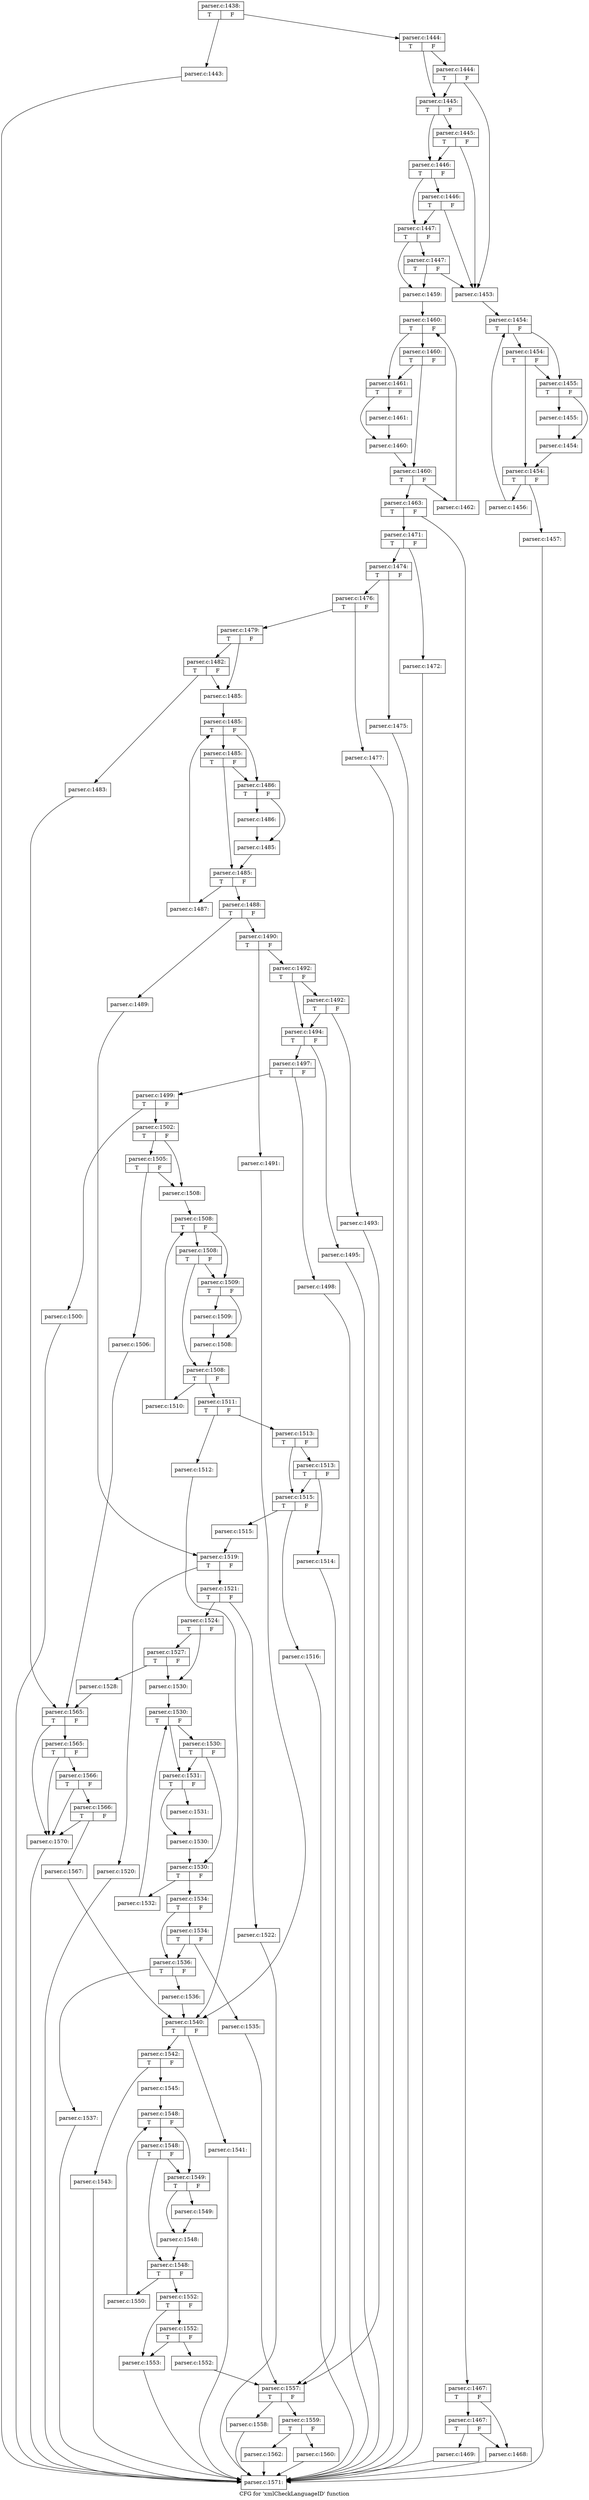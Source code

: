 digraph "CFG for 'xmlCheckLanguageID' function" {
	label="CFG for 'xmlCheckLanguageID' function";

	Node0x55d73b6bf7d0 [shape=record,label="{parser.c:1438:|{<s0>T|<s1>F}}"];
	Node0x55d73b6bf7d0 -> Node0x55d73b6da2f0;
	Node0x55d73b6bf7d0 -> Node0x55d73b6da340;
	Node0x55d73b6da2f0 [shape=record,label="{parser.c:1443:}"];
	Node0x55d73b6da2f0 -> Node0x55d73b6c6250;
	Node0x55d73b6da340 [shape=record,label="{parser.c:1444:|{<s0>T|<s1>F}}"];
	Node0x55d73b6da340 -> Node0x55d73b6daa90;
	Node0x55d73b6da340 -> Node0x55d73b6daa10;
	Node0x55d73b6daa90 [shape=record,label="{parser.c:1444:|{<s0>T|<s1>F}}"];
	Node0x55d73b6daa90 -> Node0x55d73b6da870;
	Node0x55d73b6daa90 -> Node0x55d73b6daa10;
	Node0x55d73b6daa10 [shape=record,label="{parser.c:1445:|{<s0>T|<s1>F}}"];
	Node0x55d73b6daa10 -> Node0x55d73b6db370;
	Node0x55d73b6daa10 -> Node0x55d73b6da990;
	Node0x55d73b6db370 [shape=record,label="{parser.c:1445:|{<s0>T|<s1>F}}"];
	Node0x55d73b6db370 -> Node0x55d73b6da870;
	Node0x55d73b6db370 -> Node0x55d73b6da990;
	Node0x55d73b6da990 [shape=record,label="{parser.c:1446:|{<s0>T|<s1>F}}"];
	Node0x55d73b6da990 -> Node0x55d73b6dbb30;
	Node0x55d73b6da990 -> Node0x55d73b6da910;
	Node0x55d73b6dbb30 [shape=record,label="{parser.c:1446:|{<s0>T|<s1>F}}"];
	Node0x55d73b6dbb30 -> Node0x55d73b6da870;
	Node0x55d73b6dbb30 -> Node0x55d73b6da910;
	Node0x55d73b6da910 [shape=record,label="{parser.c:1447:|{<s0>T|<s1>F}}"];
	Node0x55d73b6da910 -> Node0x55d73b6dc2f0;
	Node0x55d73b6da910 -> Node0x55d73b6da8c0;
	Node0x55d73b6dc2f0 [shape=record,label="{parser.c:1447:|{<s0>T|<s1>F}}"];
	Node0x55d73b6dc2f0 -> Node0x55d73b6da870;
	Node0x55d73b6dc2f0 -> Node0x55d73b6da8c0;
	Node0x55d73b6da870 [shape=record,label="{parser.c:1453:}"];
	Node0x55d73b6da870 -> Node0x55d73b6dcd60;
	Node0x55d73b6dcd60 [shape=record,label="{parser.c:1454:|{<s0>T|<s1>F}}"];
	Node0x55d73b6dcd60 -> Node0x55d73b6dd0e0;
	Node0x55d73b6dcd60 -> Node0x55d73b6dd090;
	Node0x55d73b6dd0e0 [shape=record,label="{parser.c:1454:|{<s0>T|<s1>F}}"];
	Node0x55d73b6dd0e0 -> Node0x55d73b6dd040;
	Node0x55d73b6dd0e0 -> Node0x55d73b6dd090;
	Node0x55d73b6dd090 [shape=record,label="{parser.c:1455:|{<s0>T|<s1>F}}"];
	Node0x55d73b6dd090 -> Node0x55d73b6dd980;
	Node0x55d73b6dd090 -> Node0x55d73b6dd930;
	Node0x55d73b6dd980 [shape=record,label="{parser.c:1455:}"];
	Node0x55d73b6dd980 -> Node0x55d73b6dd930;
	Node0x55d73b6dd930 [shape=record,label="{parser.c:1454:}"];
	Node0x55d73b6dd930 -> Node0x55d73b6dd040;
	Node0x55d73b6dd040 [shape=record,label="{parser.c:1454:|{<s0>T|<s1>F}}"];
	Node0x55d73b6dd040 -> Node0x55d73b6503b0;
	Node0x55d73b6dd040 -> Node0x55d73b6d9330;
	Node0x55d73b6503b0 [shape=record,label="{parser.c:1456:}"];
	Node0x55d73b6503b0 -> Node0x55d73b6dcd60;
	Node0x55d73b6d9330 [shape=record,label="{parser.c:1457:}"];
	Node0x55d73b6d9330 -> Node0x55d73b6c6250;
	Node0x55d73b6da8c0 [shape=record,label="{parser.c:1459:}"];
	Node0x55d73b6da8c0 -> Node0x55d73b6e0aa0;
	Node0x55d73b6e0aa0 [shape=record,label="{parser.c:1460:|{<s0>T|<s1>F}}"];
	Node0x55d73b6e0aa0 -> Node0x55d73b6e0de0;
	Node0x55d73b6e0aa0 -> Node0x55d73b6e0d90;
	Node0x55d73b6e0de0 [shape=record,label="{parser.c:1460:|{<s0>T|<s1>F}}"];
	Node0x55d73b6e0de0 -> Node0x55d73b6e0d40;
	Node0x55d73b6e0de0 -> Node0x55d73b6e0d90;
	Node0x55d73b6e0d90 [shape=record,label="{parser.c:1461:|{<s0>T|<s1>F}}"];
	Node0x55d73b6e0d90 -> Node0x55d73b6e15c0;
	Node0x55d73b6e0d90 -> Node0x55d73b6e1570;
	Node0x55d73b6e15c0 [shape=record,label="{parser.c:1461:}"];
	Node0x55d73b6e15c0 -> Node0x55d73b6e1570;
	Node0x55d73b6e1570 [shape=record,label="{parser.c:1460:}"];
	Node0x55d73b6e1570 -> Node0x55d73b6e0d40;
	Node0x55d73b6e0d40 [shape=record,label="{parser.c:1460:|{<s0>T|<s1>F}}"];
	Node0x55d73b6e0d40 -> Node0x55d73b6e1e80;
	Node0x55d73b6e0d40 -> Node0x55d73b6e0cc0;
	Node0x55d73b6e1e80 [shape=record,label="{parser.c:1462:}"];
	Node0x55d73b6e1e80 -> Node0x55d73b6e0aa0;
	Node0x55d73b6e0cc0 [shape=record,label="{parser.c:1463:|{<s0>T|<s1>F}}"];
	Node0x55d73b6e0cc0 -> Node0x55d73b6e21a0;
	Node0x55d73b6e0cc0 -> Node0x55d73b6e21f0;
	Node0x55d73b6e21a0 [shape=record,label="{parser.c:1467:|{<s0>T|<s1>F}}"];
	Node0x55d73b6e21a0 -> Node0x55d73b6e27f0;
	Node0x55d73b6e21a0 -> Node0x55d73b6e2890;
	Node0x55d73b6e2890 [shape=record,label="{parser.c:1467:|{<s0>T|<s1>F}}"];
	Node0x55d73b6e2890 -> Node0x55d73b6e27f0;
	Node0x55d73b6e2890 -> Node0x55d73b6e2840;
	Node0x55d73b6e27f0 [shape=record,label="{parser.c:1468:}"];
	Node0x55d73b6e27f0 -> Node0x55d73b6c6250;
	Node0x55d73b6e2840 [shape=record,label="{parser.c:1469:}"];
	Node0x55d73b6e2840 -> Node0x55d73b6c6250;
	Node0x55d73b6e21f0 [shape=record,label="{parser.c:1471:|{<s0>T|<s1>F}}"];
	Node0x55d73b6e21f0 -> Node0x55d73b6e34e0;
	Node0x55d73b6e21f0 -> Node0x55d73b6e3530;
	Node0x55d73b6e34e0 [shape=record,label="{parser.c:1472:}"];
	Node0x55d73b6e34e0 -> Node0x55d73b6c6250;
	Node0x55d73b6e3530 [shape=record,label="{parser.c:1474:|{<s0>T|<s1>F}}"];
	Node0x55d73b6e3530 -> Node0x55d73b6e3bc0;
	Node0x55d73b6e3530 -> Node0x55d73b6e3c10;
	Node0x55d73b6e3bc0 [shape=record,label="{parser.c:1475:}"];
	Node0x55d73b6e3bc0 -> Node0x55d73b6c6250;
	Node0x55d73b6e3c10 [shape=record,label="{parser.c:1476:|{<s0>T|<s1>F}}"];
	Node0x55d73b6e3c10 -> Node0x55d73b6e4220;
	Node0x55d73b6e3c10 -> Node0x55d73b6e4270;
	Node0x55d73b6e4220 [shape=record,label="{parser.c:1477:}"];
	Node0x55d73b6e4220 -> Node0x55d73b6c6250;
	Node0x55d73b6e4270 [shape=record,label="{parser.c:1479:|{<s0>T|<s1>F}}"];
	Node0x55d73b6e4270 -> Node0x55d73b6e4c60;
	Node0x55d73b6e4270 -> Node0x55d73b6e4c10;
	Node0x55d73b6e4c60 [shape=record,label="{parser.c:1482:|{<s0>T|<s1>F}}"];
	Node0x55d73b6e4c60 -> Node0x55d73b6e4bc0;
	Node0x55d73b6e4c60 -> Node0x55d73b6e4c10;
	Node0x55d73b6e4bc0 [shape=record,label="{parser.c:1483:}"];
	Node0x55d73b6e4bc0 -> Node0x55d73b6e5c70;
	Node0x55d73b6e4c10 [shape=record,label="{parser.c:1485:}"];
	Node0x55d73b6e4c10 -> Node0x55d73b6e5d50;
	Node0x55d73b6e5d50 [shape=record,label="{parser.c:1485:|{<s0>T|<s1>F}}"];
	Node0x55d73b6e5d50 -> Node0x55d73b6e6090;
	Node0x55d73b6e5d50 -> Node0x55d73b6e6040;
	Node0x55d73b6e6090 [shape=record,label="{parser.c:1485:|{<s0>T|<s1>F}}"];
	Node0x55d73b6e6090 -> Node0x55d73b6e5ff0;
	Node0x55d73b6e6090 -> Node0x55d73b6e6040;
	Node0x55d73b6e6040 [shape=record,label="{parser.c:1486:|{<s0>T|<s1>F}}"];
	Node0x55d73b6e6040 -> Node0x55d73b6e6870;
	Node0x55d73b6e6040 -> Node0x55d73b6e6820;
	Node0x55d73b6e6870 [shape=record,label="{parser.c:1486:}"];
	Node0x55d73b6e6870 -> Node0x55d73b6e6820;
	Node0x55d73b6e6820 [shape=record,label="{parser.c:1485:}"];
	Node0x55d73b6e6820 -> Node0x55d73b6e5ff0;
	Node0x55d73b6e5ff0 [shape=record,label="{parser.c:1485:|{<s0>T|<s1>F}}"];
	Node0x55d73b6e5ff0 -> Node0x55d73b6e7130;
	Node0x55d73b6e5ff0 -> Node0x55d73b6e5f70;
	Node0x55d73b6e7130 [shape=record,label="{parser.c:1487:}"];
	Node0x55d73b6e7130 -> Node0x55d73b6e5d50;
	Node0x55d73b6e5f70 [shape=record,label="{parser.c:1488:|{<s0>T|<s1>F}}"];
	Node0x55d73b6e5f70 -> Node0x55d73b6e7450;
	Node0x55d73b6e5f70 -> Node0x55d73b6e74a0;
	Node0x55d73b6e7450 [shape=record,label="{parser.c:1489:}"];
	Node0x55d73b6e7450 -> Node0x55d73b6e7980;
	Node0x55d73b6e74a0 [shape=record,label="{parser.c:1490:|{<s0>T|<s1>F}}"];
	Node0x55d73b6e74a0 -> Node0x55d73b6e7aa0;
	Node0x55d73b6e74a0 -> Node0x55d73b6e7af0;
	Node0x55d73b6e7aa0 [shape=record,label="{parser.c:1491:}"];
	Node0x55d73b6e7aa0 -> Node0x55d73b6e7fd0;
	Node0x55d73b6e7af0 [shape=record,label="{parser.c:1492:|{<s0>T|<s1>F}}"];
	Node0x55d73b6e7af0 -> Node0x55d73b6e8190;
	Node0x55d73b6e7af0 -> Node0x55d73b6e8140;
	Node0x55d73b6e8190 [shape=record,label="{parser.c:1492:|{<s0>T|<s1>F}}"];
	Node0x55d73b6e8190 -> Node0x55d73b6e80f0;
	Node0x55d73b6e8190 -> Node0x55d73b6e8140;
	Node0x55d73b6e80f0 [shape=record,label="{parser.c:1493:}"];
	Node0x55d73b6e80f0 -> Node0x55d73b6e8ae0;
	Node0x55d73b6e8140 [shape=record,label="{parser.c:1494:|{<s0>T|<s1>F}}"];
	Node0x55d73b6e8140 -> Node0x55d73b6e8c30;
	Node0x55d73b6e8140 -> Node0x55d73b6e8c80;
	Node0x55d73b6e8c30 [shape=record,label="{parser.c:1495:}"];
	Node0x55d73b6e8c30 -> Node0x55d73b6c6250;
	Node0x55d73b6e8c80 [shape=record,label="{parser.c:1497:|{<s0>T|<s1>F}}"];
	Node0x55d73b6e8c80 -> Node0x55d73b6dea90;
	Node0x55d73b6e8c80 -> Node0x55d73b6deae0;
	Node0x55d73b6dea90 [shape=record,label="{parser.c:1498:}"];
	Node0x55d73b6dea90 -> Node0x55d73b6c6250;
	Node0x55d73b6deae0 [shape=record,label="{parser.c:1499:|{<s0>T|<s1>F}}"];
	Node0x55d73b6deae0 -> Node0x55d73b6df0f0;
	Node0x55d73b6deae0 -> Node0x55d73b6df140;
	Node0x55d73b6df0f0 [shape=record,label="{parser.c:1500:}"];
	Node0x55d73b6df0f0 -> Node0x55d73b6c6250;
	Node0x55d73b6df140 [shape=record,label="{parser.c:1502:|{<s0>T|<s1>F}}"];
	Node0x55d73b6df140 -> Node0x55d73b6eb400;
	Node0x55d73b6df140 -> Node0x55d73b6eb3b0;
	Node0x55d73b6eb400 [shape=record,label="{parser.c:1505:|{<s0>T|<s1>F}}"];
	Node0x55d73b6eb400 -> Node0x55d73b6eb360;
	Node0x55d73b6eb400 -> Node0x55d73b6eb3b0;
	Node0x55d73b6eb360 [shape=record,label="{parser.c:1506:}"];
	Node0x55d73b6eb360 -> Node0x55d73b6e5c70;
	Node0x55d73b6eb3b0 [shape=record,label="{parser.c:1508:}"];
	Node0x55d73b6eb3b0 -> Node0x55d73b6ebca0;
	Node0x55d73b6ebca0 [shape=record,label="{parser.c:1508:|{<s0>T|<s1>F}}"];
	Node0x55d73b6ebca0 -> Node0x55d73b6ebfe0;
	Node0x55d73b6ebca0 -> Node0x55d73b6ebf90;
	Node0x55d73b6ebfe0 [shape=record,label="{parser.c:1508:|{<s0>T|<s1>F}}"];
	Node0x55d73b6ebfe0 -> Node0x55d73b6ebf40;
	Node0x55d73b6ebfe0 -> Node0x55d73b6ebf90;
	Node0x55d73b6ebf90 [shape=record,label="{parser.c:1509:|{<s0>T|<s1>F}}"];
	Node0x55d73b6ebf90 -> Node0x55d73b6ec7c0;
	Node0x55d73b6ebf90 -> Node0x55d73b6ec770;
	Node0x55d73b6ec7c0 [shape=record,label="{parser.c:1509:}"];
	Node0x55d73b6ec7c0 -> Node0x55d73b6ec770;
	Node0x55d73b6ec770 [shape=record,label="{parser.c:1508:}"];
	Node0x55d73b6ec770 -> Node0x55d73b6ebf40;
	Node0x55d73b6ebf40 [shape=record,label="{parser.c:1508:|{<s0>T|<s1>F}}"];
	Node0x55d73b6ebf40 -> Node0x55d73b6ed080;
	Node0x55d73b6ebf40 -> Node0x55d73b6ebec0;
	Node0x55d73b6ed080 [shape=record,label="{parser.c:1510:}"];
	Node0x55d73b6ed080 -> Node0x55d73b6ebca0;
	Node0x55d73b6ebec0 [shape=record,label="{parser.c:1511:|{<s0>T|<s1>F}}"];
	Node0x55d73b6ebec0 -> Node0x55d73b6ed3a0;
	Node0x55d73b6ebec0 -> Node0x55d73b6ed3f0;
	Node0x55d73b6ed3a0 [shape=record,label="{parser.c:1512:}"];
	Node0x55d73b6ed3a0 -> Node0x55d73b6e7fd0;
	Node0x55d73b6ed3f0 [shape=record,label="{parser.c:1513:|{<s0>T|<s1>F}}"];
	Node0x55d73b6ed3f0 -> Node0x55d73b6eda40;
	Node0x55d73b6ed3f0 -> Node0x55d73b6ed9f0;
	Node0x55d73b6eda40 [shape=record,label="{parser.c:1513:|{<s0>T|<s1>F}}"];
	Node0x55d73b6eda40 -> Node0x55d73b6ed9a0;
	Node0x55d73b6eda40 -> Node0x55d73b6ed9f0;
	Node0x55d73b6ed9a0 [shape=record,label="{parser.c:1514:}"];
	Node0x55d73b6ed9a0 -> Node0x55d73b6e8ae0;
	Node0x55d73b6ed9f0 [shape=record,label="{parser.c:1515:|{<s0>T|<s1>F}}"];
	Node0x55d73b6ed9f0 -> Node0x55d73b6ee450;
	Node0x55d73b6ed9f0 -> Node0x55d73b6ee4a0;
	Node0x55d73b6ee450 [shape=record,label="{parser.c:1516:}"];
	Node0x55d73b6ee450 -> Node0x55d73b6c6250;
	Node0x55d73b6ee4a0 [shape=record,label="{parser.c:1515:}"];
	Node0x55d73b6ee4a0 -> Node0x55d73b6e7980;
	Node0x55d73b6e7980 [shape=record,label="{parser.c:1519:|{<s0>T|<s1>F}}"];
	Node0x55d73b6e7980 -> Node0x55d73b6eeb90;
	Node0x55d73b6e7980 -> Node0x55d73b6eebe0;
	Node0x55d73b6eeb90 [shape=record,label="{parser.c:1520:}"];
	Node0x55d73b6eeb90 -> Node0x55d73b6c6250;
	Node0x55d73b6eebe0 [shape=record,label="{parser.c:1521:|{<s0>T|<s1>F}}"];
	Node0x55d73b6eebe0 -> Node0x55d73b6ef1f0;
	Node0x55d73b6eebe0 -> Node0x55d73b6ef240;
	Node0x55d73b6ef1f0 [shape=record,label="{parser.c:1522:}"];
	Node0x55d73b6ef1f0 -> Node0x55d73b6c6250;
	Node0x55d73b6ef240 [shape=record,label="{parser.c:1524:|{<s0>T|<s1>F}}"];
	Node0x55d73b6ef240 -> Node0x55d73b6efc30;
	Node0x55d73b6ef240 -> Node0x55d73b6efbe0;
	Node0x55d73b6efc30 [shape=record,label="{parser.c:1527:|{<s0>T|<s1>F}}"];
	Node0x55d73b6efc30 -> Node0x55d73b6efb90;
	Node0x55d73b6efc30 -> Node0x55d73b6efbe0;
	Node0x55d73b6efb90 [shape=record,label="{parser.c:1528:}"];
	Node0x55d73b6efb90 -> Node0x55d73b6e5c70;
	Node0x55d73b6efbe0 [shape=record,label="{parser.c:1530:}"];
	Node0x55d73b6efbe0 -> Node0x55d73b6f04d0;
	Node0x55d73b6f04d0 [shape=record,label="{parser.c:1530:|{<s0>T|<s1>F}}"];
	Node0x55d73b6f04d0 -> Node0x55d73b6f0810;
	Node0x55d73b6f04d0 -> Node0x55d73b6f07c0;
	Node0x55d73b6f0810 [shape=record,label="{parser.c:1530:|{<s0>T|<s1>F}}"];
	Node0x55d73b6f0810 -> Node0x55d73b6f0770;
	Node0x55d73b6f0810 -> Node0x55d73b6f07c0;
	Node0x55d73b6f07c0 [shape=record,label="{parser.c:1531:|{<s0>T|<s1>F}}"];
	Node0x55d73b6f07c0 -> Node0x55d73b6f0ff0;
	Node0x55d73b6f07c0 -> Node0x55d73b6f0fa0;
	Node0x55d73b6f0ff0 [shape=record,label="{parser.c:1531:}"];
	Node0x55d73b6f0ff0 -> Node0x55d73b6f0fa0;
	Node0x55d73b6f0fa0 [shape=record,label="{parser.c:1530:}"];
	Node0x55d73b6f0fa0 -> Node0x55d73b6f0770;
	Node0x55d73b6f0770 [shape=record,label="{parser.c:1530:|{<s0>T|<s1>F}}"];
	Node0x55d73b6f0770 -> Node0x55d73b6f18b0;
	Node0x55d73b6f0770 -> Node0x55d73b6f06f0;
	Node0x55d73b6f18b0 [shape=record,label="{parser.c:1532:}"];
	Node0x55d73b6f18b0 -> Node0x55d73b6f04d0;
	Node0x55d73b6f06f0 [shape=record,label="{parser.c:1534:|{<s0>T|<s1>F}}"];
	Node0x55d73b6f06f0 -> Node0x55d73b6f1c70;
	Node0x55d73b6f06f0 -> Node0x55d73b6f1c20;
	Node0x55d73b6f1c70 [shape=record,label="{parser.c:1534:|{<s0>T|<s1>F}}"];
	Node0x55d73b6f1c70 -> Node0x55d73b6f1bd0;
	Node0x55d73b6f1c70 -> Node0x55d73b6f1c20;
	Node0x55d73b6f1bd0 [shape=record,label="{parser.c:1535:}"];
	Node0x55d73b6f1bd0 -> Node0x55d73b6e8ae0;
	Node0x55d73b6f1c20 [shape=record,label="{parser.c:1536:|{<s0>T|<s1>F}}"];
	Node0x55d73b6f1c20 -> Node0x55d73b6f2680;
	Node0x55d73b6f1c20 -> Node0x55d73b6f26d0;
	Node0x55d73b6f2680 [shape=record,label="{parser.c:1537:}"];
	Node0x55d73b6f2680 -> Node0x55d73b6c6250;
	Node0x55d73b6f26d0 [shape=record,label="{parser.c:1536:}"];
	Node0x55d73b6f26d0 -> Node0x55d73b6e7fd0;
	Node0x55d73b6e7fd0 [shape=record,label="{parser.c:1540:|{<s0>T|<s1>F}}"];
	Node0x55d73b6e7fd0 -> Node0x55d73b6f2dc0;
	Node0x55d73b6e7fd0 -> Node0x55d73b6f2e10;
	Node0x55d73b6f2dc0 [shape=record,label="{parser.c:1541:}"];
	Node0x55d73b6f2dc0 -> Node0x55d73b6c6250;
	Node0x55d73b6f2e10 [shape=record,label="{parser.c:1542:|{<s0>T|<s1>F}}"];
	Node0x55d73b6f2e10 -> Node0x55d73b6f3420;
	Node0x55d73b6f2e10 -> Node0x55d73b6f3470;
	Node0x55d73b6f3420 [shape=record,label="{parser.c:1543:}"];
	Node0x55d73b6f3420 -> Node0x55d73b6c6250;
	Node0x55d73b6f3470 [shape=record,label="{parser.c:1545:}"];
	Node0x55d73b6f3470 -> Node0x55d73b6f3d50;
	Node0x55d73b6f3d50 [shape=record,label="{parser.c:1548:|{<s0>T|<s1>F}}"];
	Node0x55d73b6f3d50 -> Node0x55d73b6f4090;
	Node0x55d73b6f3d50 -> Node0x55d73b6f4040;
	Node0x55d73b6f4090 [shape=record,label="{parser.c:1548:|{<s0>T|<s1>F}}"];
	Node0x55d73b6f4090 -> Node0x55d73b6f3ff0;
	Node0x55d73b6f4090 -> Node0x55d73b6f4040;
	Node0x55d73b6f4040 [shape=record,label="{parser.c:1549:|{<s0>T|<s1>F}}"];
	Node0x55d73b6f4040 -> Node0x55d73b6f4870;
	Node0x55d73b6f4040 -> Node0x55d73b6f4820;
	Node0x55d73b6f4870 [shape=record,label="{parser.c:1549:}"];
	Node0x55d73b6f4870 -> Node0x55d73b6f4820;
	Node0x55d73b6f4820 [shape=record,label="{parser.c:1548:}"];
	Node0x55d73b6f4820 -> Node0x55d73b6f3ff0;
	Node0x55d73b6f3ff0 [shape=record,label="{parser.c:1548:|{<s0>T|<s1>F}}"];
	Node0x55d73b6f3ff0 -> Node0x55d73b6f5130;
	Node0x55d73b6f3ff0 -> Node0x55d73b6f3f70;
	Node0x55d73b6f5130 [shape=record,label="{parser.c:1550:}"];
	Node0x55d73b6f5130 -> Node0x55d73b6f3d50;
	Node0x55d73b6f3f70 [shape=record,label="{parser.c:1552:|{<s0>T|<s1>F}}"];
	Node0x55d73b6f3f70 -> Node0x55d73b6f5450;
	Node0x55d73b6f3f70 -> Node0x55d73b6f54f0;
	Node0x55d73b6f54f0 [shape=record,label="{parser.c:1552:|{<s0>T|<s1>F}}"];
	Node0x55d73b6f54f0 -> Node0x55d73b6f5450;
	Node0x55d73b6f54f0 -> Node0x55d73b6f54a0;
	Node0x55d73b6f5450 [shape=record,label="{parser.c:1553:}"];
	Node0x55d73b6f5450 -> Node0x55d73b6c6250;
	Node0x55d73b6f54a0 [shape=record,label="{parser.c:1552:}"];
	Node0x55d73b6f54a0 -> Node0x55d73b6e8ae0;
	Node0x55d73b6e8ae0 [shape=record,label="{parser.c:1557:|{<s0>T|<s1>F}}"];
	Node0x55d73b6e8ae0 -> Node0x55d73b6f6040;
	Node0x55d73b6e8ae0 -> Node0x55d73b6f6090;
	Node0x55d73b6f6040 [shape=record,label="{parser.c:1558:}"];
	Node0x55d73b6f6040 -> Node0x55d73b6c6250;
	Node0x55d73b6f6090 [shape=record,label="{parser.c:1559:|{<s0>T|<s1>F}}"];
	Node0x55d73b6f6090 -> Node0x55d73b6f66a0;
	Node0x55d73b6f6090 -> Node0x55d73b6f66f0;
	Node0x55d73b6f66a0 [shape=record,label="{parser.c:1560:}"];
	Node0x55d73b6f66a0 -> Node0x55d73b6c6250;
	Node0x55d73b6f66f0 [shape=record,label="{parser.c:1562:}"];
	Node0x55d73b6f66f0 -> Node0x55d73b6c6250;
	Node0x55d73b6e5c70 [shape=record,label="{parser.c:1565:|{<s0>T|<s1>F}}"];
	Node0x55d73b6e5c70 -> Node0x55d73b6f6f90;
	Node0x55d73b6e5c70 -> Node0x55d73b6f6ec0;
	Node0x55d73b6f6f90 [shape=record,label="{parser.c:1565:|{<s0>T|<s1>F}}"];
	Node0x55d73b6f6f90 -> Node0x55d73b6f6f10;
	Node0x55d73b6f6f90 -> Node0x55d73b6f6ec0;
	Node0x55d73b6f6f10 [shape=record,label="{parser.c:1566:|{<s0>T|<s1>F}}"];
	Node0x55d73b6f6f10 -> Node0x55d73b6f7770;
	Node0x55d73b6f6f10 -> Node0x55d73b6f6ec0;
	Node0x55d73b6f7770 [shape=record,label="{parser.c:1566:|{<s0>T|<s1>F}}"];
	Node0x55d73b6f7770 -> Node0x55d73b6f6e70;
	Node0x55d73b6f7770 -> Node0x55d73b6f6ec0;
	Node0x55d73b6f6e70 [shape=record,label="{parser.c:1567:}"];
	Node0x55d73b6f6e70 -> Node0x55d73b6e7fd0;
	Node0x55d73b6f6ec0 [shape=record,label="{parser.c:1570:}"];
	Node0x55d73b6f6ec0 -> Node0x55d73b6c6250;
	Node0x55d73b6c6250 [shape=record,label="{parser.c:1571:}"];
}
